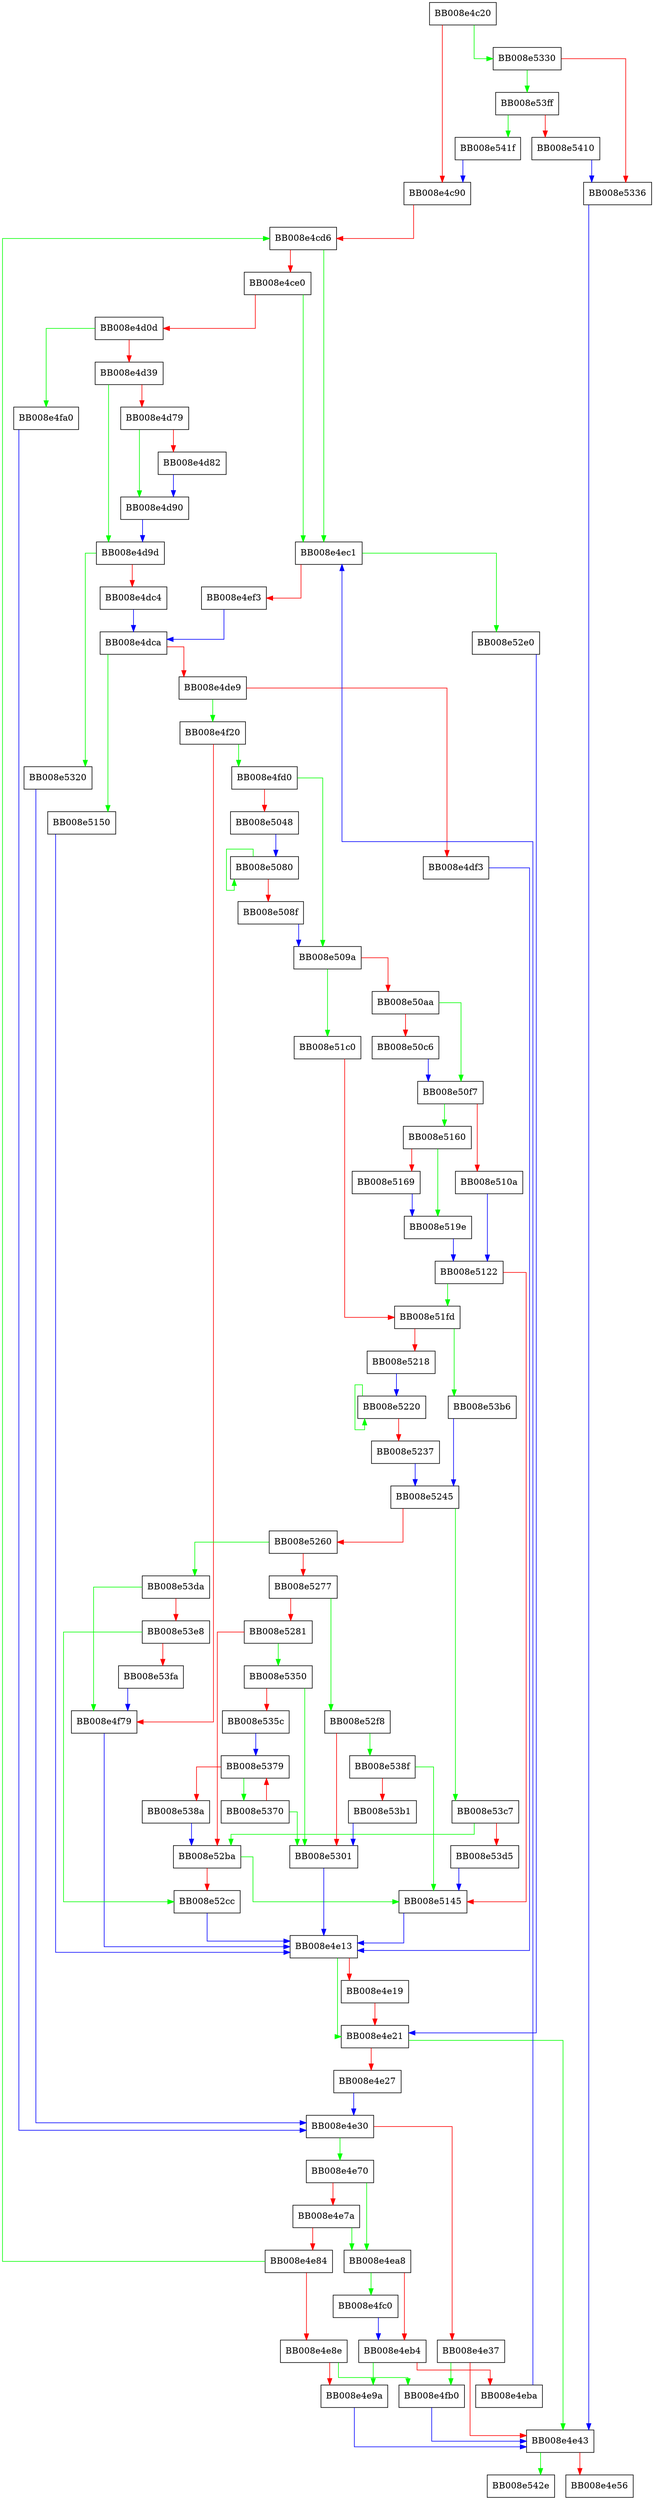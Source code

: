digraph nscd_gethst_r {
  node [shape="box"];
  graph [splines=ortho];
  BB008e4c20 -> BB008e5330 [color="green"];
  BB008e4c20 -> BB008e4c90 [color="red"];
  BB008e4c90 -> BB008e4cd6 [color="red"];
  BB008e4cd6 -> BB008e4ec1 [color="green"];
  BB008e4cd6 -> BB008e4ce0 [color="red"];
  BB008e4ce0 -> BB008e4ec1 [color="green"];
  BB008e4ce0 -> BB008e4d0d [color="red"];
  BB008e4d0d -> BB008e4fa0 [color="green"];
  BB008e4d0d -> BB008e4d39 [color="red"];
  BB008e4d39 -> BB008e4d9d [color="green"];
  BB008e4d39 -> BB008e4d79 [color="red"];
  BB008e4d79 -> BB008e4d90 [color="green"];
  BB008e4d79 -> BB008e4d82 [color="red"];
  BB008e4d82 -> BB008e4d90 [color="blue"];
  BB008e4d90 -> BB008e4d9d [color="blue"];
  BB008e4d9d -> BB008e5320 [color="green"];
  BB008e4d9d -> BB008e4dc4 [color="red"];
  BB008e4dc4 -> BB008e4dca [color="blue"];
  BB008e4dca -> BB008e5150 [color="green"];
  BB008e4dca -> BB008e4de9 [color="red"];
  BB008e4de9 -> BB008e4f20 [color="green"];
  BB008e4de9 -> BB008e4df3 [color="red"];
  BB008e4df3 -> BB008e4e13 [color="blue"];
  BB008e4e13 -> BB008e4e21 [color="green"];
  BB008e4e13 -> BB008e4e19 [color="red"];
  BB008e4e19 -> BB008e4e21 [color="red"];
  BB008e4e21 -> BB008e4e43 [color="green"];
  BB008e4e21 -> BB008e4e27 [color="red"];
  BB008e4e27 -> BB008e4e30 [color="blue"];
  BB008e4e30 -> BB008e4e70 [color="green"];
  BB008e4e30 -> BB008e4e37 [color="red"];
  BB008e4e37 -> BB008e4fb0 [color="green"];
  BB008e4e37 -> BB008e4e43 [color="red"];
  BB008e4e43 -> BB008e542e [color="green"];
  BB008e4e43 -> BB008e4e56 [color="red"];
  BB008e4e70 -> BB008e4ea8 [color="green"];
  BB008e4e70 -> BB008e4e7a [color="red"];
  BB008e4e7a -> BB008e4ea8 [color="green"];
  BB008e4e7a -> BB008e4e84 [color="red"];
  BB008e4e84 -> BB008e4cd6 [color="green"];
  BB008e4e84 -> BB008e4e8e [color="red"];
  BB008e4e8e -> BB008e4fb0 [color="green"];
  BB008e4e8e -> BB008e4e9a [color="red"];
  BB008e4e9a -> BB008e4e43 [color="blue"];
  BB008e4ea8 -> BB008e4fc0 [color="green"];
  BB008e4ea8 -> BB008e4eb4 [color="red"];
  BB008e4eb4 -> BB008e4e9a [color="green"];
  BB008e4eb4 -> BB008e4eba [color="red"];
  BB008e4eba -> BB008e4ec1 [color="blue"];
  BB008e4ec1 -> BB008e52e0 [color="green"];
  BB008e4ec1 -> BB008e4ef3 [color="red"];
  BB008e4ef3 -> BB008e4dca [color="blue"];
  BB008e4f20 -> BB008e4fd0 [color="green"];
  BB008e4f20 -> BB008e4f79 [color="red"];
  BB008e4f79 -> BB008e4e13 [color="blue"];
  BB008e4fa0 -> BB008e4e30 [color="blue"];
  BB008e4fb0 -> BB008e4e43 [color="blue"];
  BB008e4fc0 -> BB008e4eb4 [color="blue"];
  BB008e4fd0 -> BB008e509a [color="green"];
  BB008e4fd0 -> BB008e5048 [color="red"];
  BB008e5048 -> BB008e5080 [color="blue"];
  BB008e5080 -> BB008e5080 [color="green"];
  BB008e5080 -> BB008e508f [color="red"];
  BB008e508f -> BB008e509a [color="blue"];
  BB008e509a -> BB008e51c0 [color="green"];
  BB008e509a -> BB008e50aa [color="red"];
  BB008e50aa -> BB008e50f7 [color="green"];
  BB008e50aa -> BB008e50c6 [color="red"];
  BB008e50c6 -> BB008e50f7 [color="blue"];
  BB008e50f7 -> BB008e5160 [color="green"];
  BB008e50f7 -> BB008e510a [color="red"];
  BB008e510a -> BB008e5122 [color="blue"];
  BB008e5122 -> BB008e51fd [color="green"];
  BB008e5122 -> BB008e5145 [color="red"];
  BB008e5145 -> BB008e4e13 [color="blue"];
  BB008e5150 -> BB008e4e13 [color="blue"];
  BB008e5160 -> BB008e519e [color="green"];
  BB008e5160 -> BB008e5169 [color="red"];
  BB008e5169 -> BB008e519e [color="blue"];
  BB008e519e -> BB008e5122 [color="blue"];
  BB008e51c0 -> BB008e51fd [color="red"];
  BB008e51fd -> BB008e53b6 [color="green"];
  BB008e51fd -> BB008e5218 [color="red"];
  BB008e5218 -> BB008e5220 [color="blue"];
  BB008e5220 -> BB008e5220 [color="green"];
  BB008e5220 -> BB008e5237 [color="red"];
  BB008e5237 -> BB008e5245 [color="blue"];
  BB008e5245 -> BB008e53c7 [color="green"];
  BB008e5245 -> BB008e5260 [color="red"];
  BB008e5260 -> BB008e53da [color="green"];
  BB008e5260 -> BB008e5277 [color="red"];
  BB008e5277 -> BB008e52f8 [color="green"];
  BB008e5277 -> BB008e5281 [color="red"];
  BB008e5281 -> BB008e5350 [color="green"];
  BB008e5281 -> BB008e52ba [color="red"];
  BB008e52ba -> BB008e5145 [color="green"];
  BB008e52ba -> BB008e52cc [color="red"];
  BB008e52cc -> BB008e4e13 [color="blue"];
  BB008e52e0 -> BB008e4e21 [color="blue"];
  BB008e52f8 -> BB008e538f [color="green"];
  BB008e52f8 -> BB008e5301 [color="red"];
  BB008e5301 -> BB008e4e13 [color="blue"];
  BB008e5320 -> BB008e4e30 [color="blue"];
  BB008e5330 -> BB008e53ff [color="green"];
  BB008e5330 -> BB008e5336 [color="red"];
  BB008e5336 -> BB008e4e43 [color="blue"];
  BB008e5350 -> BB008e5301 [color="green"];
  BB008e5350 -> BB008e535c [color="red"];
  BB008e535c -> BB008e5379 [color="blue"];
  BB008e5370 -> BB008e5301 [color="green"];
  BB008e5370 -> BB008e5379 [color="red"];
  BB008e5379 -> BB008e5370 [color="green"];
  BB008e5379 -> BB008e538a [color="red"];
  BB008e538a -> BB008e52ba [color="blue"];
  BB008e538f -> BB008e5145 [color="green"];
  BB008e538f -> BB008e53b1 [color="red"];
  BB008e53b1 -> BB008e5301 [color="blue"];
  BB008e53b6 -> BB008e5245 [color="blue"];
  BB008e53c7 -> BB008e52ba [color="green"];
  BB008e53c7 -> BB008e53d5 [color="red"];
  BB008e53d5 -> BB008e5145 [color="blue"];
  BB008e53da -> BB008e4f79 [color="green"];
  BB008e53da -> BB008e53e8 [color="red"];
  BB008e53e8 -> BB008e52cc [color="green"];
  BB008e53e8 -> BB008e53fa [color="red"];
  BB008e53fa -> BB008e4f79 [color="blue"];
  BB008e53ff -> BB008e541f [color="green"];
  BB008e53ff -> BB008e5410 [color="red"];
  BB008e5410 -> BB008e5336 [color="blue"];
  BB008e541f -> BB008e4c90 [color="blue"];
}